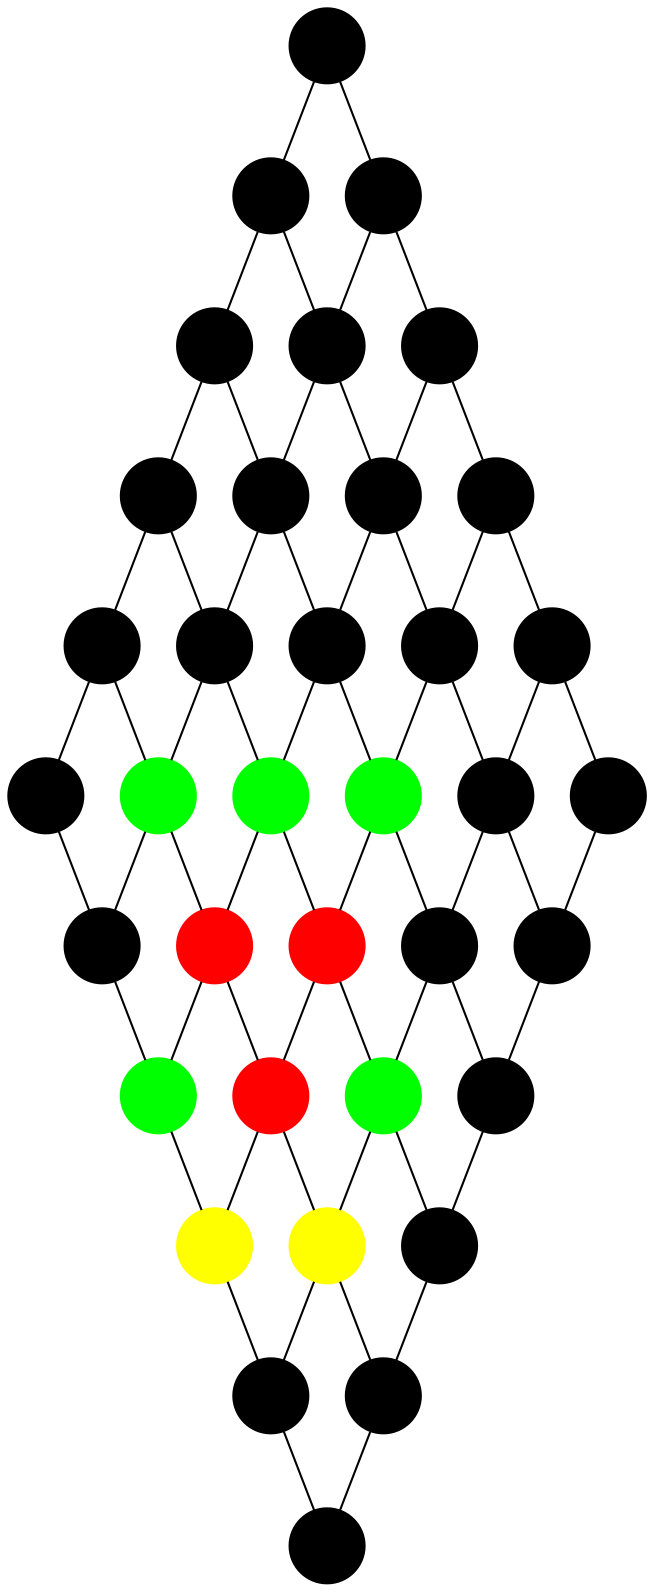 graph
{
	node [shape=circle, style=filled, color=black, label="", fontcolor=white];

	// Nodes
	n00 [pos="0,0!"];
	n10 [pos="1,0!"];
	n20 [pos="2,0!"];
	n30 [pos="3,0!"];
	n40 [pos="4,0!"];
	n50 [pos="5,0!"];

	n01 [pos="0,1!"];
	n11 [pos="1,1!"];
	n21 [pos="2,1!"];
	n31 [pos="3,1!"];
	n41 [pos="4,1!", color="green"];
	n51 [pos="5,1!"];

	n02 [pos="0,2!"];
	n12 [pos="1,2!"];
	n22 [pos="2,2!"];
	n32 [pos="3,2!", color="green"];
	n42 [pos="4,2!", color="red"];
	n52 [pos="5,2!", color="green"];

	n03 [pos="0,3!"];
	n13 [pos="1,3!"];
	n23 [pos="2,3!", color="green"];
	n33 [pos="3,3!", color="red"];
	n43 [pos="4,3!", color="red"];
	n53 [pos="5,3!", color="yellow"];

	n04 [pos="0,4!"];
	n14 [pos="1,4!"];
	n24 [pos="2,4!"];
	n34 [pos="3,4!", color="green"];
	n44 [pos="4,4!", color="yellow"];
	n54 [pos="5,4!"];

	n05 [pos="0,5!"];
	n15 [pos="1,5!"];
	n25 [pos="2,5!"];
	n35 [pos="3,5!"];
	n45 [pos="4,5!"];
	n55 [pos="5,5!"];

	// Edges
	n00 -- n10 -- n20 -- n30 -- n40 -- n50;
	n01 -- n11 -- n21 -- n31 -- n41 -- n51;
	n02 -- n12 -- n22 -- n32 -- n42 -- n52;
	n03 -- n13 -- n23 -- n33 -- n43 -- n53;
	n04 -- n14 -- n24 -- n34 -- n44 -- n54;
	n05 -- n15 -- n25 -- n35 -- n45 -- n55;

	n00 -- n01 -- n02 -- n03 -- n04 -- n05;
	n10 -- n11 -- n12 -- n13 -- n14 -- n15;
	n20 -- n21 -- n22 -- n23 -- n24 -- n25;
	n30 -- n31 -- n32 -- n33 -- n34 -- n35;
	n40 -- n41 -- n42 -- n43 -- n44 -- n45;
	n50 -- n51 -- n52 -- n53 -- n54 -- n55;
}
